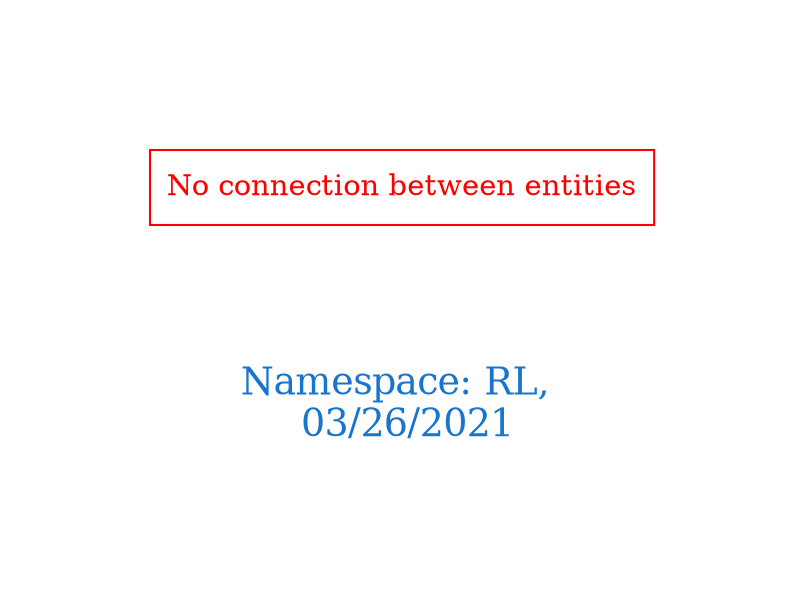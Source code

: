 digraph OGIT_ontology {
 graph [ rankdir= LR,pad=1 
fontsize = 18,
fontcolor= dodgerblue3,label = "\n\n\nNamespace: RL, \n 03/26/2021"];
node[shape=polygon];
edge [  color="gray81"];

"No connection between entities" [fontcolor = "red",color="red", shape="polygon"]
}
